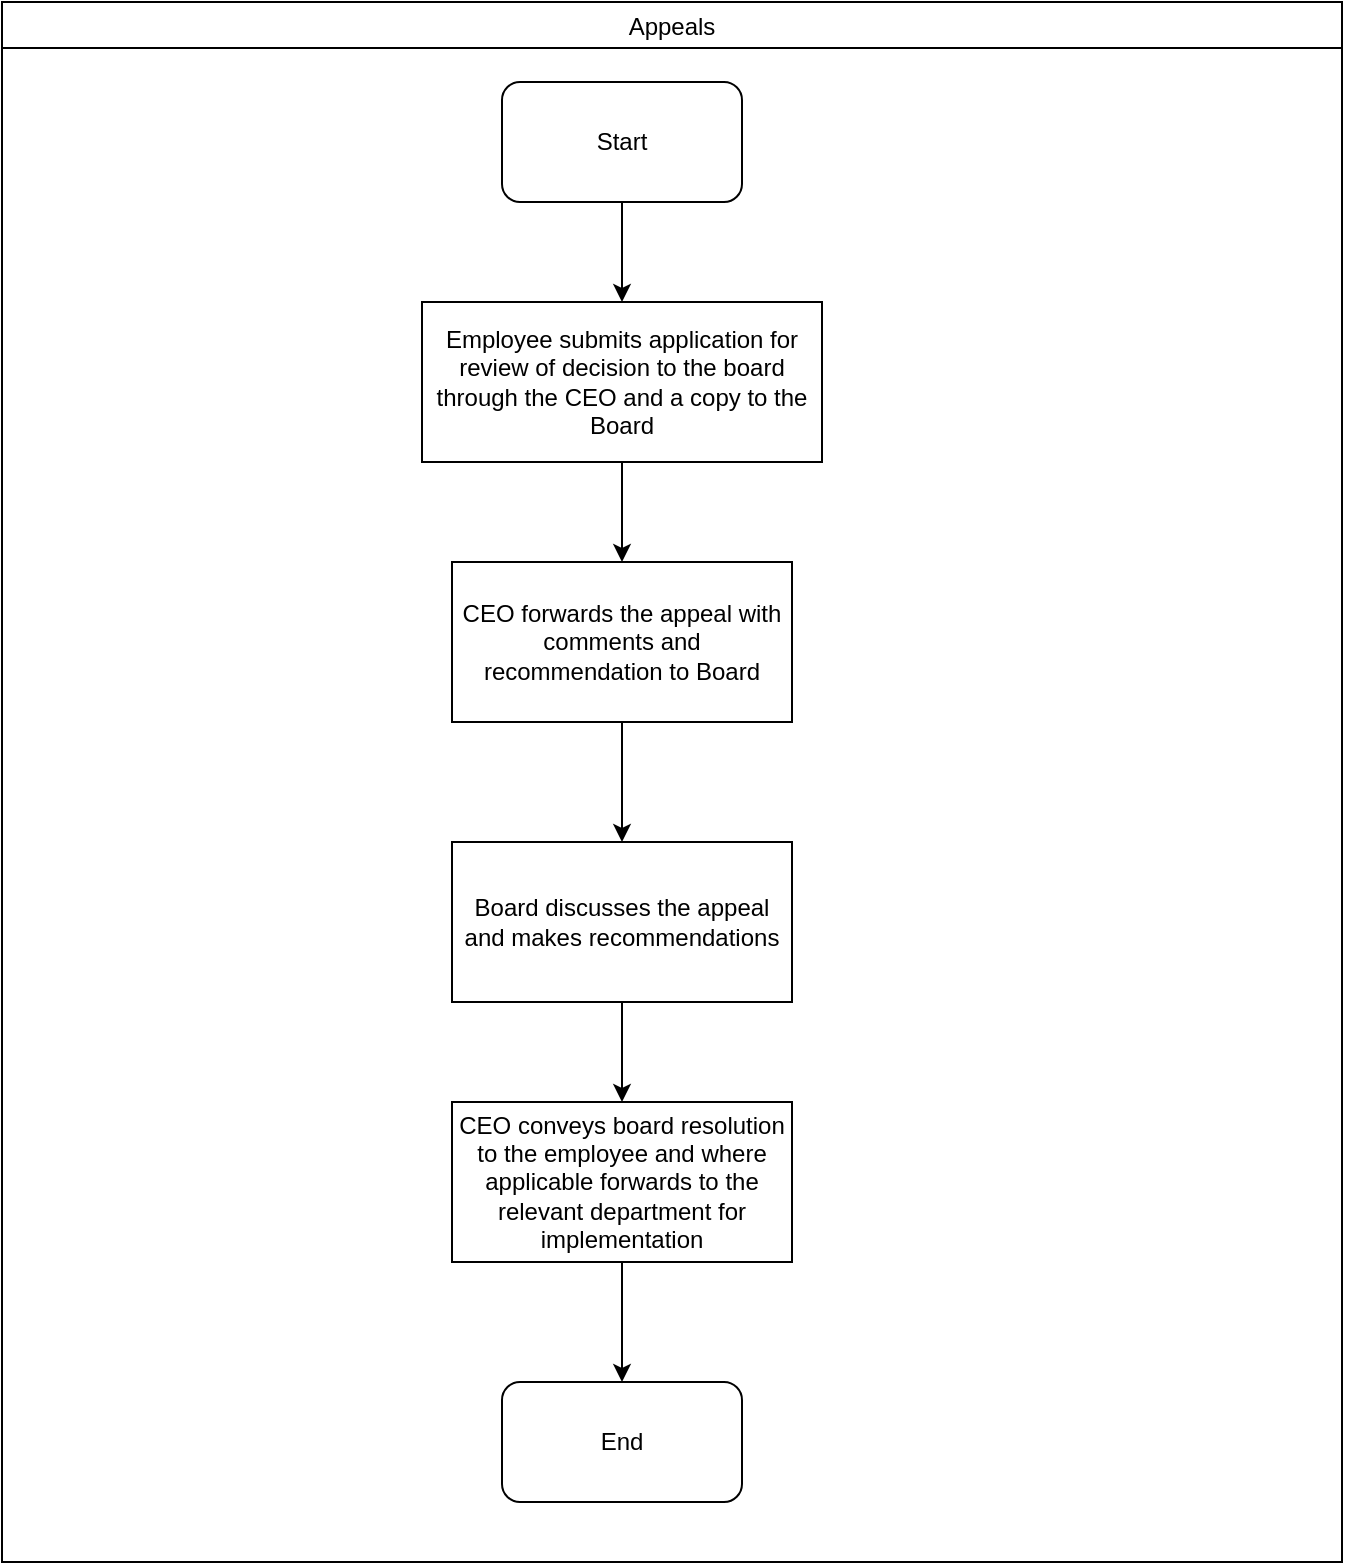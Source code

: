 <mxfile version="14.9.3" type="github">
  <diagram id="QoBldRfA5O1zk1JojYi7" name="Page-1">
    <mxGraphModel dx="1038" dy="508" grid="1" gridSize="10" guides="1" tooltips="1" connect="1" arrows="1" fold="1" page="1" pageScale="1" pageWidth="1169" pageHeight="827" math="0" shadow="0">
      <root>
        <mxCell id="0" />
        <mxCell id="1" parent="0" />
        <mxCell id="tsCiaQfpGarSQi80kDic-1" value="Appeals" style="swimlane;fontStyle=0" vertex="1" parent="1">
          <mxGeometry x="10" y="10" width="670" height="780" as="geometry" />
        </mxCell>
        <mxCell id="tsCiaQfpGarSQi80kDic-2" value="Start" style="rounded=1;whiteSpace=wrap;html=1;" vertex="1" parent="tsCiaQfpGarSQi80kDic-1">
          <mxGeometry x="250" y="40" width="120" height="60" as="geometry" />
        </mxCell>
        <mxCell id="tsCiaQfpGarSQi80kDic-7" value="" style="edgeStyle=orthogonalEdgeStyle;rounded=0;orthogonalLoop=1;jettySize=auto;html=1;" edge="1" parent="tsCiaQfpGarSQi80kDic-1" source="tsCiaQfpGarSQi80kDic-5" target="tsCiaQfpGarSQi80kDic-6">
          <mxGeometry relative="1" as="geometry" />
        </mxCell>
        <mxCell id="tsCiaQfpGarSQi80kDic-5" value="Employee submits &lt;span lang=&quot;EN-GB&quot;&gt;application for review of decision to the board through the CEO and a copy to the Board&lt;/span&gt;" style="rounded=0;whiteSpace=wrap;html=1;" vertex="1" parent="tsCiaQfpGarSQi80kDic-1">
          <mxGeometry x="210" y="150" width="200" height="80" as="geometry" />
        </mxCell>
        <mxCell id="tsCiaQfpGarSQi80kDic-4" value="" style="edgeStyle=orthogonalEdgeStyle;rounded=0;orthogonalLoop=1;jettySize=auto;html=1;" edge="1" parent="tsCiaQfpGarSQi80kDic-1" source="tsCiaQfpGarSQi80kDic-2" target="tsCiaQfpGarSQi80kDic-5">
          <mxGeometry relative="1" as="geometry">
            <mxPoint x="310" y="180" as="targetPoint" />
          </mxGeometry>
        </mxCell>
        <mxCell id="tsCiaQfpGarSQi80kDic-9" value="" style="edgeStyle=orthogonalEdgeStyle;rounded=0;orthogonalLoop=1;jettySize=auto;html=1;" edge="1" parent="tsCiaQfpGarSQi80kDic-1" source="tsCiaQfpGarSQi80kDic-6" target="tsCiaQfpGarSQi80kDic-8">
          <mxGeometry relative="1" as="geometry" />
        </mxCell>
        <mxCell id="tsCiaQfpGarSQi80kDic-6" value="&lt;span lang=&quot;EN-GB&quot;&gt;CEO forwards the appeal with comments and recommendation to Board&lt;/span&gt;" style="rounded=0;whiteSpace=wrap;html=1;" vertex="1" parent="tsCiaQfpGarSQi80kDic-1">
          <mxGeometry x="225" y="280" width="170" height="80" as="geometry" />
        </mxCell>
        <mxCell id="tsCiaQfpGarSQi80kDic-11" value="" style="edgeStyle=orthogonalEdgeStyle;rounded=0;orthogonalLoop=1;jettySize=auto;html=1;" edge="1" parent="tsCiaQfpGarSQi80kDic-1" source="tsCiaQfpGarSQi80kDic-8" target="tsCiaQfpGarSQi80kDic-10">
          <mxGeometry relative="1" as="geometry" />
        </mxCell>
        <mxCell id="tsCiaQfpGarSQi80kDic-8" value="&lt;span lang=&quot;EN-GB&quot;&gt;Board discusses the appeal and makes recommendations&lt;/span&gt;" style="rounded=0;whiteSpace=wrap;html=1;" vertex="1" parent="tsCiaQfpGarSQi80kDic-1">
          <mxGeometry x="225" y="420" width="170" height="80" as="geometry" />
        </mxCell>
        <mxCell id="tsCiaQfpGarSQi80kDic-10" value="CEO conveys board resolution to the employee and where applicable forwards to the relevant department for implementation" style="rounded=0;whiteSpace=wrap;html=1;" vertex="1" parent="tsCiaQfpGarSQi80kDic-1">
          <mxGeometry x="225" y="550" width="170" height="80" as="geometry" />
        </mxCell>
        <mxCell id="tsCiaQfpGarSQi80kDic-14" value="End" style="rounded=1;whiteSpace=wrap;html=1;" vertex="1" parent="1">
          <mxGeometry x="260" y="700" width="120" height="60" as="geometry" />
        </mxCell>
        <mxCell id="tsCiaQfpGarSQi80kDic-13" value="" style="edgeStyle=orthogonalEdgeStyle;rounded=0;orthogonalLoop=1;jettySize=auto;html=1;" edge="1" parent="1" source="tsCiaQfpGarSQi80kDic-10" target="tsCiaQfpGarSQi80kDic-14">
          <mxGeometry relative="1" as="geometry">
            <mxPoint x="320" y="730" as="targetPoint" />
          </mxGeometry>
        </mxCell>
      </root>
    </mxGraphModel>
  </diagram>
</mxfile>
